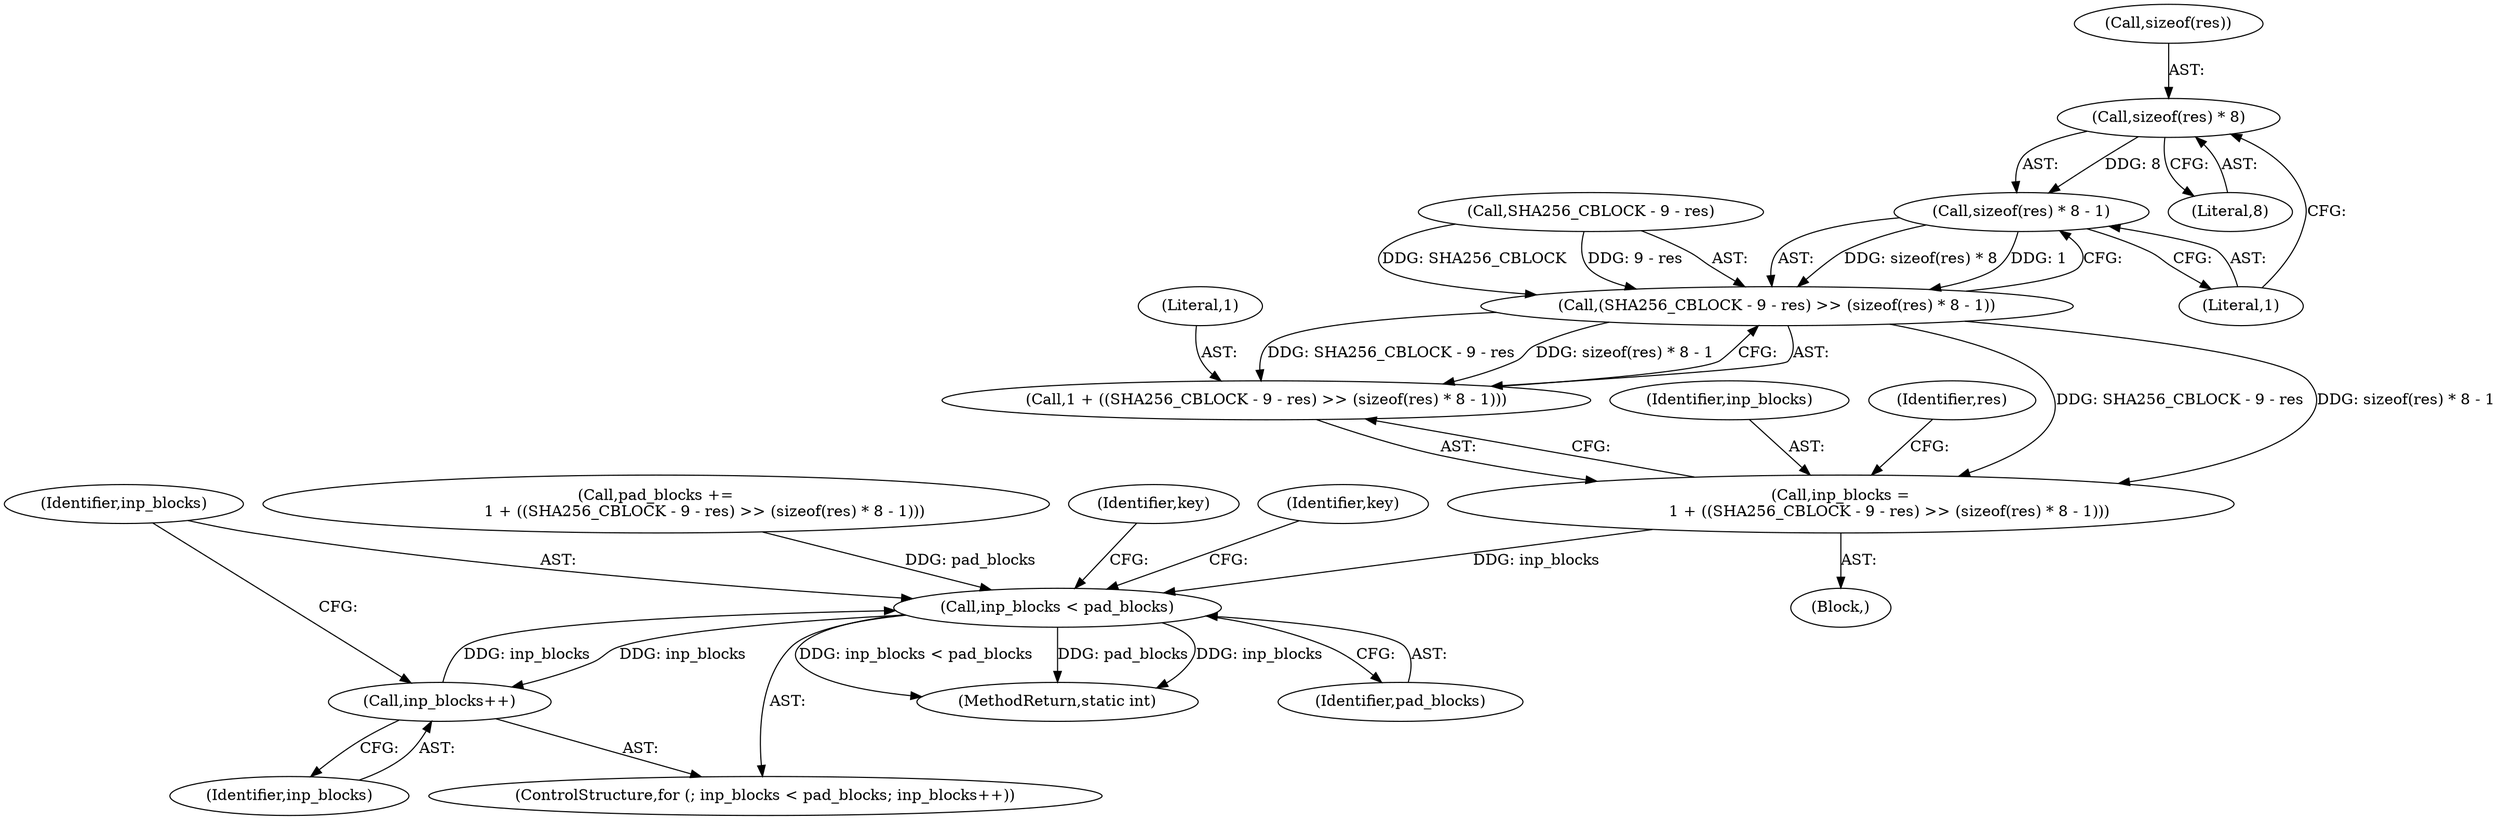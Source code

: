 digraph "0_openssl_68595c0c2886e7942a14f98c17a55a88afb6c292_0@API" {
"1001654" [label="(Call,sizeof(res) * 8)"];
"1001653" [label="(Call,sizeof(res) * 8 - 1)"];
"1001647" [label="(Call,(SHA256_CBLOCK - 9 - res) >> (sizeof(res) * 8 - 1))"];
"1001643" [label="(Call,inp_blocks =\n                    1 + ((SHA256_CBLOCK - 9 - res) >> (sizeof(res) * 8 - 1)))"];
"1001691" [label="(Call,inp_blocks < pad_blocks)"];
"1001694" [label="(Call,inp_blocks++)"];
"1001645" [label="(Call,1 + ((SHA256_CBLOCK - 9 - res) >> (sizeof(res) * 8 - 1)))"];
"1001653" [label="(Call,sizeof(res) * 8 - 1)"];
"1001674" [label="(Call,pad_blocks +=\n                    1 + ((SHA256_CBLOCK - 9 - res) >> (sizeof(res) * 8 - 1)))"];
"1001643" [label="(Call,inp_blocks =\n                    1 + ((SHA256_CBLOCK - 9 - res) >> (sizeof(res) * 8 - 1)))"];
"1001644" [label="(Identifier,inp_blocks)"];
"1001655" [label="(Call,sizeof(res))"];
"1001699" [label="(Identifier,key)"];
"1001658" [label="(Literal,1)"];
"1001654" [label="(Call,sizeof(res) * 8)"];
"1001645" [label="(Call,1 + ((SHA256_CBLOCK - 9 - res) >> (sizeof(res) * 8 - 1)))"];
"1001690" [label="(ControlStructure,for (; inp_blocks < pad_blocks; inp_blocks++))"];
"1001695" [label="(Identifier,inp_blocks)"];
"1001647" [label="(Call,(SHA256_CBLOCK - 9 - res) >> (sizeof(res) * 8 - 1))"];
"1001692" [label="(Identifier,inp_blocks)"];
"1001657" [label="(Literal,8)"];
"1001640" [label="(Block,)"];
"1001646" [label="(Literal,1)"];
"1001944" [label="(MethodReturn,static int)"];
"1001693" [label="(Identifier,pad_blocks)"];
"1001648" [label="(Call,SHA256_CBLOCK - 9 - res)"];
"1001705" [label="(Identifier,key)"];
"1001691" [label="(Call,inp_blocks < pad_blocks)"];
"1001694" [label="(Call,inp_blocks++)"];
"1001660" [label="(Identifier,res)"];
"1001654" -> "1001653"  [label="AST: "];
"1001654" -> "1001657"  [label="CFG: "];
"1001655" -> "1001654"  [label="AST: "];
"1001657" -> "1001654"  [label="AST: "];
"1001658" -> "1001654"  [label="CFG: "];
"1001654" -> "1001653"  [label="DDG: 8"];
"1001653" -> "1001647"  [label="AST: "];
"1001653" -> "1001658"  [label="CFG: "];
"1001658" -> "1001653"  [label="AST: "];
"1001647" -> "1001653"  [label="CFG: "];
"1001653" -> "1001647"  [label="DDG: sizeof(res) * 8"];
"1001653" -> "1001647"  [label="DDG: 1"];
"1001647" -> "1001645"  [label="AST: "];
"1001648" -> "1001647"  [label="AST: "];
"1001645" -> "1001647"  [label="CFG: "];
"1001647" -> "1001643"  [label="DDG: SHA256_CBLOCK - 9 - res"];
"1001647" -> "1001643"  [label="DDG: sizeof(res) * 8 - 1"];
"1001647" -> "1001645"  [label="DDG: SHA256_CBLOCK - 9 - res"];
"1001647" -> "1001645"  [label="DDG: sizeof(res) * 8 - 1"];
"1001648" -> "1001647"  [label="DDG: SHA256_CBLOCK"];
"1001648" -> "1001647"  [label="DDG: 9 - res"];
"1001643" -> "1001640"  [label="AST: "];
"1001643" -> "1001645"  [label="CFG: "];
"1001644" -> "1001643"  [label="AST: "];
"1001645" -> "1001643"  [label="AST: "];
"1001660" -> "1001643"  [label="CFG: "];
"1001643" -> "1001691"  [label="DDG: inp_blocks"];
"1001691" -> "1001690"  [label="AST: "];
"1001691" -> "1001693"  [label="CFG: "];
"1001692" -> "1001691"  [label="AST: "];
"1001693" -> "1001691"  [label="AST: "];
"1001699" -> "1001691"  [label="CFG: "];
"1001705" -> "1001691"  [label="CFG: "];
"1001691" -> "1001944"  [label="DDG: inp_blocks < pad_blocks"];
"1001691" -> "1001944"  [label="DDG: pad_blocks"];
"1001691" -> "1001944"  [label="DDG: inp_blocks"];
"1001694" -> "1001691"  [label="DDG: inp_blocks"];
"1001674" -> "1001691"  [label="DDG: pad_blocks"];
"1001691" -> "1001694"  [label="DDG: inp_blocks"];
"1001694" -> "1001690"  [label="AST: "];
"1001694" -> "1001695"  [label="CFG: "];
"1001695" -> "1001694"  [label="AST: "];
"1001692" -> "1001694"  [label="CFG: "];
"1001646" -> "1001645"  [label="AST: "];
}
